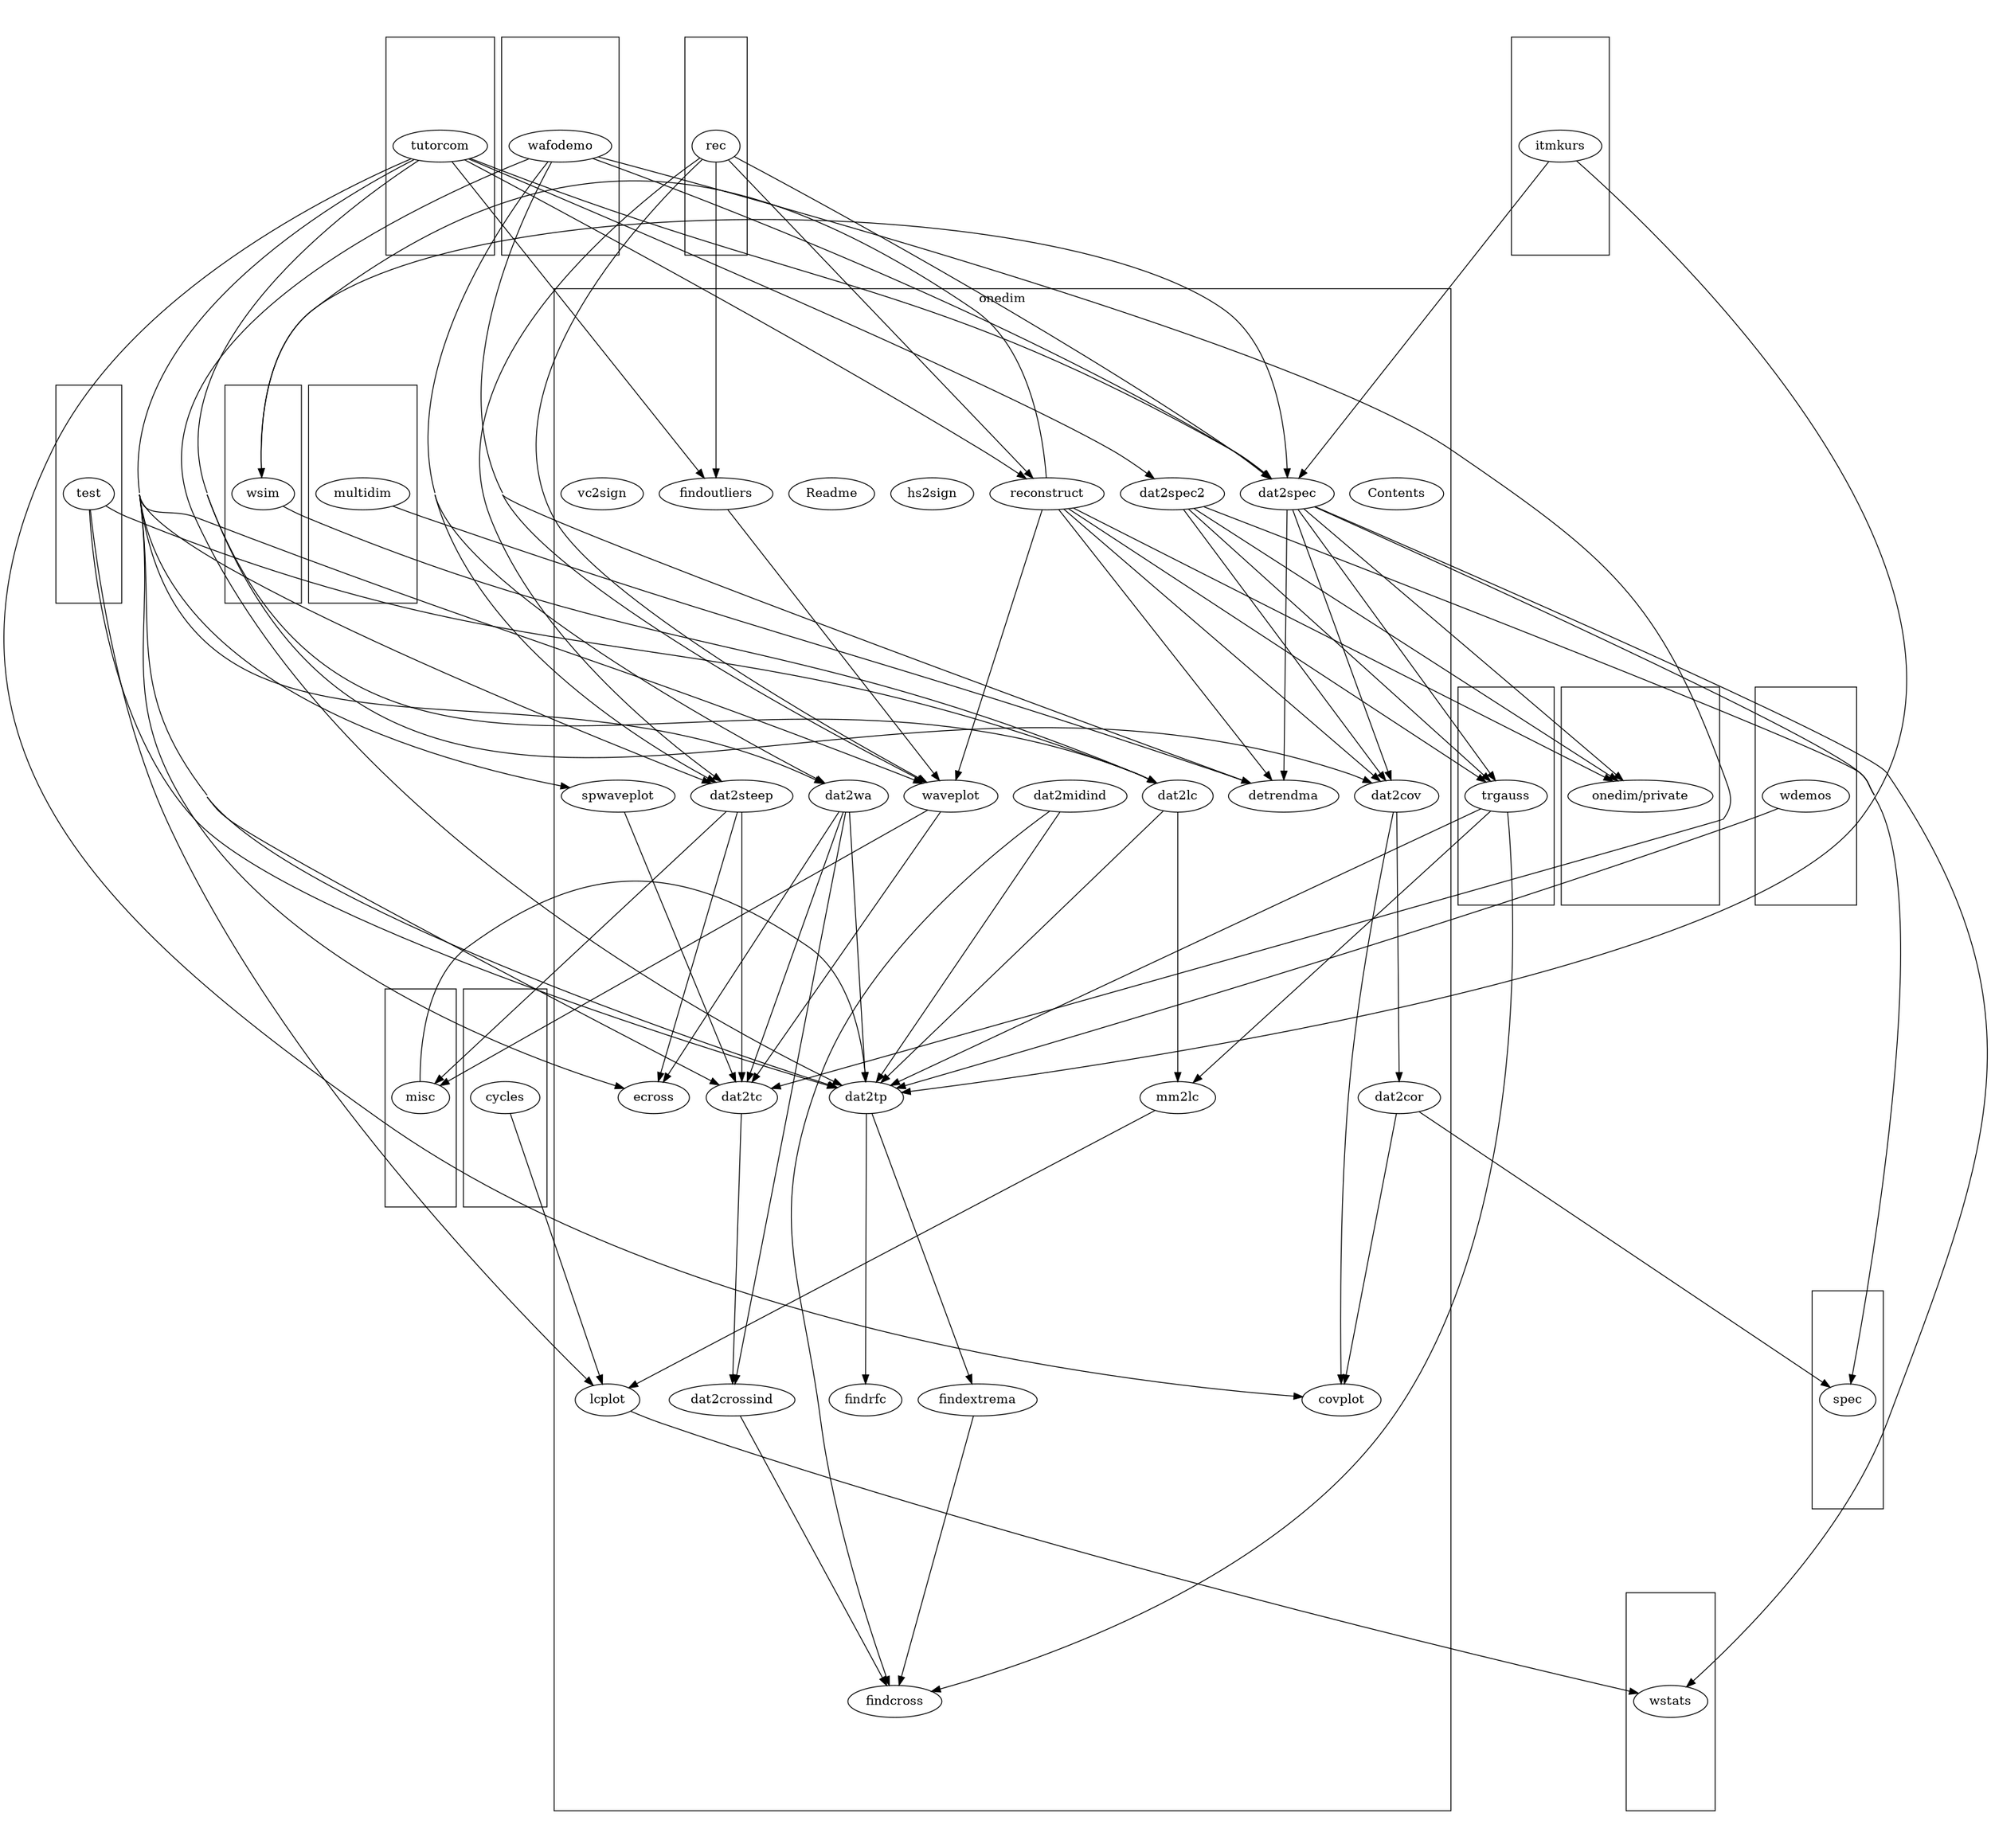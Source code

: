 /* Created by dotwrite for Matlab */
digraph dotwrite2 {
 size = "19.3269,19.3269";
 ratio = fill;
 concentrate = true;
 edge [constraint = true];
 subgraph cluster1 {
 URL = "../../wafo/cycles/graph.html";
1;
}
 subgraph cluster2 {
 URL = "../../wafo/cycles/test/graph.html";
2;
}
 subgraph cluster3 {
 URL = "../../wafo/misc/graph.html";
3;
}
 subgraph cluster4 {
 URL = "../../wafo/multidim/graph.html";
4;
}
 subgraph cluster5 {
 URL = "../../wafo/onedim/private/graph.html";
5;
}
 subgraph cluster6 {
 URL = "../../wafo/papers/rec/graph.html";
6;
}
 subgraph cluster7 {
 URL = "../../wafo/papers/tutorcom/graph.html";
7;
}
 subgraph cluster8 {
 URL = "../../wafo/papers/wafodemo/graph.html";
8;
}
 subgraph cluster9 {
 URL = "../../wafo/spec/graph.html";
9;
}
 subgraph cluster10 {
 URL = "../../wafo/trgauss/graph.html";
10;
}
 subgraph cluster11 {
 URL = "../../wafo/wdemos/graph.html";
11;
}
 subgraph cluster12 {
 URL = "../../wafo/wdemos/itmkurs/graph.html";
12;
}
 subgraph cluster13 {
 URL = "../../wafo/wsim/graph.html";
13;
}
 subgraph cluster14 {
 URL = "../../wafo/wstats/graph.html";
14;
}
 subgraph cluster15 {
 label = "onedim";
 URL = "index.html";
15;
16;
17;
18;
19;
20;
21;
22;
23;
24;
25;
26;
27;
28;
29;
30;
31;
32;
33;
34;
35;
36;
37;
38;
39;
40;
41;
}
  1 -> 35;
  2 -> 20;
  2 -> 26;
  2 -> 35;
  3 -> 26;
  4 -> 28;
  6 -> 22;
  6 -> 24;
  6 -> 32;
  6 -> 38;
  6 -> 41;
  7 -> 16;
  7 -> 18;
  7 -> 20;
  7 -> 22;
  7 -> 23;
  7 -> 24;
  7 -> 25;
  7 -> 26;
  7 -> 27;
  7 -> 29;
  7 -> 32;
  7 -> 38;
  7 -> 39;
  7 -> 41;
  8 -> 22;
  8 -> 24;
  8 -> 25;
  8 -> 26;
  8 -> 27;
  8 -> 28;
  8 -> 41;
  10 -> 26;
  10 -> 30;
  10 -> 36;
  11 -> 26;
  12 -> 22;
  12 -> 26;
  13 -> 20;
  13 -> 22;
  17 -> 9;
  17 -> 16;
  18 -> 16;
  18 -> 17;
  19 -> 30;
  20 -> 26;
  20 -> 36;
  21 -> 26;
  21 -> 30;
  22 -> 5;
  22 -> 9;
  22 -> 10;
  22 -> 14;
  22 -> 18;
  22 -> 28;
  23 -> 5;
  23 -> 9;
  23 -> 10;
  23 -> 18;
  24 -> 3;
  24 -> 25;
  24 -> 29;
  25 -> 19;
  26 -> 31;
  26 -> 33;
  27 -> 19;
  27 -> 25;
  27 -> 26;
  27 -> 29;
  31 -> 30;
  32 -> 41;
  35 -> 14;
  36 -> 35;
  38 -> 5;
  38 -> 10;
  38 -> 13;
  38 -> 18;
  38 -> 28;
  38 -> 41;
  39 -> 25;
  41 -> 3;
  41 -> 25;

 1 [URL="../../wafo/cycles/graph.html",label="cycles"];
 2 [URL="../../wafo/cycles/test/graph.html",label="test"];
 3 [URL="../../wafo/misc/graph.html",label="misc"];
 4 [URL="../../wafo/multidim/graph.html",label="multidim"];
 5 [URL="../../wafo/onedim/private/graph.html",label="onedim/private"];
 6 [URL="../../wafo/papers/rec/graph.html",label="rec"];
 7 [URL="../../wafo/papers/tutorcom/graph.html",label="tutorcom"];
 8 [URL="../../wafo/papers/wafodemo/graph.html",label="wafodemo"];
 9 [URL="../../wafo/spec/graph.html",label="spec"];
 10 [URL="../../wafo/trgauss/graph.html",label="trgauss"];
 11 [URL="../../wafo/wdemos/graph.html",label="wdemos"];
 12 [URL="../../wafo/wdemos/itmkurs/graph.html",label="itmkurs"];
 13 [URL="../../wafo/wsim/graph.html",label="wsim"];
 14 [URL="../../wafo/wstats/graph.html",label="wstats"];
 15 [URL="Contents.html",label="Contents"];
 16 [URL="covplot.html",label="covplot"];
 17 [URL="dat2cor.html",label="dat2cor"];
 18 [URL="dat2cov.html",label="dat2cov"];
 19 [URL="dat2crossind.html",label="dat2crossind"];
 20 [URL="dat2lc.html",label="dat2lc"];
 21 [URL="dat2midind.html",label="dat2midind"];
 22 [URL="dat2spec.html",label="dat2spec"];
 23 [URL="dat2spec2.html",label="dat2spec2"];
 24 [URL="dat2steep.html",label="dat2steep"];
 25 [URL="dat2tc.html",label="dat2tc"];
 26 [URL="dat2tp.html",label="dat2tp"];
 27 [URL="dat2wa.html",label="dat2wa"];
 28 [URL="detrendma.html",label="detrendma"];
 29 [URL="ecross.html",label="ecross"];
 30 [URL="findcross.html",label="findcross"];
 31 [URL="findextrema.html",label="findextrema"];
 32 [URL="findoutliers.html",label="findoutliers"];
 33 [URL="findrfc.html",label="findrfc"];
 34 [URL="hs2sign.html",label="hs2sign"];
 35 [URL="lcplot.html",label="lcplot"];
 36 [URL="mm2lc.html",label="mm2lc"];
 37 [URL="Readme.html",label="Readme"];
 38 [URL="reconstruct.html",label="reconstruct"];
 39 [URL="spwaveplot.html",label="spwaveplot"];
 40 [URL="vc2sign.html",label="vc2sign"];
 41 [URL="waveplot.html",label="waveplot"];
}